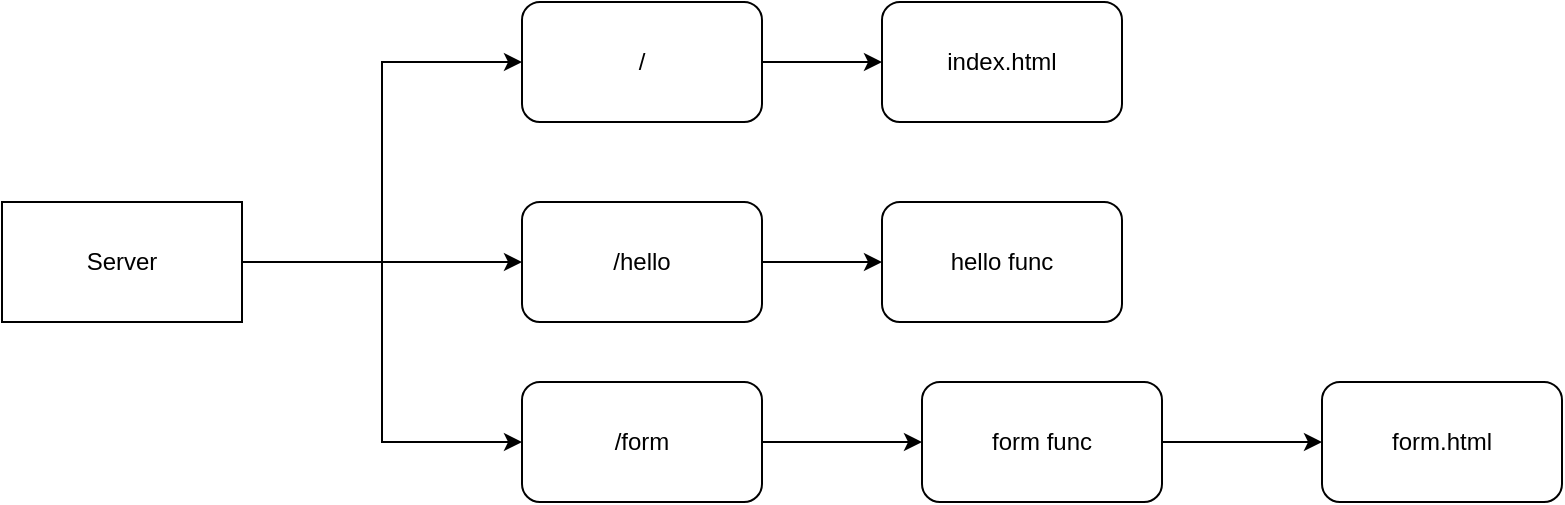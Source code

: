 <mxfile version="24.6.4" type="device">
  <diagram name="Page-1" id="gMhwIMAEgtmWgPmlkId8">
    <mxGraphModel dx="765" dy="690" grid="1" gridSize="10" guides="1" tooltips="1" connect="1" arrows="1" fold="1" page="1" pageScale="1" pageWidth="850" pageHeight="1100" math="0" shadow="0">
      <root>
        <mxCell id="0" />
        <mxCell id="1" parent="0" />
        <mxCell id="MRV8Bm1xCVtd3Ho0e4G7-6" style="edgeStyle=orthogonalEdgeStyle;rounded=0;orthogonalLoop=1;jettySize=auto;html=1;exitX=1;exitY=0.5;exitDx=0;exitDy=0;entryX=0;entryY=0.5;entryDx=0;entryDy=0;" edge="1" parent="1" source="MRV8Bm1xCVtd3Ho0e4G7-1" target="MRV8Bm1xCVtd3Ho0e4G7-4">
          <mxGeometry relative="1" as="geometry" />
        </mxCell>
        <mxCell id="MRV8Bm1xCVtd3Ho0e4G7-10" style="edgeStyle=orthogonalEdgeStyle;rounded=0;orthogonalLoop=1;jettySize=auto;html=1;exitX=1;exitY=0.5;exitDx=0;exitDy=0;entryX=0;entryY=0.5;entryDx=0;entryDy=0;" edge="1" parent="1" source="MRV8Bm1xCVtd3Ho0e4G7-1" target="MRV8Bm1xCVtd3Ho0e4G7-7">
          <mxGeometry relative="1" as="geometry" />
        </mxCell>
        <mxCell id="MRV8Bm1xCVtd3Ho0e4G7-13" style="edgeStyle=orthogonalEdgeStyle;rounded=0;orthogonalLoop=1;jettySize=auto;html=1;exitX=1;exitY=0.5;exitDx=0;exitDy=0;entryX=0;entryY=0.5;entryDx=0;entryDy=0;" edge="1" parent="1" source="MRV8Bm1xCVtd3Ho0e4G7-1" target="MRV8Bm1xCVtd3Ho0e4G7-3">
          <mxGeometry relative="1" as="geometry" />
        </mxCell>
        <mxCell id="MRV8Bm1xCVtd3Ho0e4G7-1" value="Server" style="rounded=0;whiteSpace=wrap;html=1;" vertex="1" parent="1">
          <mxGeometry x="40" y="280" width="120" height="60" as="geometry" />
        </mxCell>
        <mxCell id="MRV8Bm1xCVtd3Ho0e4G7-19" style="edgeStyle=orthogonalEdgeStyle;rounded=0;orthogonalLoop=1;jettySize=auto;html=1;exitX=1;exitY=0.5;exitDx=0;exitDy=0;" edge="1" parent="1" source="MRV8Bm1xCVtd3Ho0e4G7-3" target="MRV8Bm1xCVtd3Ho0e4G7-20">
          <mxGeometry relative="1" as="geometry">
            <mxPoint x="470" y="310" as="targetPoint" />
          </mxGeometry>
        </mxCell>
        <mxCell id="MRV8Bm1xCVtd3Ho0e4G7-3" value="/hello" style="rounded=1;whiteSpace=wrap;html=1;" vertex="1" parent="1">
          <mxGeometry x="300" y="280" width="120" height="60" as="geometry" />
        </mxCell>
        <mxCell id="MRV8Bm1xCVtd3Ho0e4G7-16" style="edgeStyle=orthogonalEdgeStyle;rounded=0;orthogonalLoop=1;jettySize=auto;html=1;exitX=1;exitY=0.5;exitDx=0;exitDy=0;" edge="1" parent="1" source="MRV8Bm1xCVtd3Ho0e4G7-4">
          <mxGeometry relative="1" as="geometry">
            <mxPoint x="480" y="210" as="targetPoint" />
          </mxGeometry>
        </mxCell>
        <mxCell id="MRV8Bm1xCVtd3Ho0e4G7-4" value="/" style="rounded=1;whiteSpace=wrap;html=1;" vertex="1" parent="1">
          <mxGeometry x="300" y="180" width="120" height="60" as="geometry" />
        </mxCell>
        <mxCell id="MRV8Bm1xCVtd3Ho0e4G7-22" value="" style="edgeStyle=orthogonalEdgeStyle;rounded=0;orthogonalLoop=1;jettySize=auto;html=1;" edge="1" parent="1" source="MRV8Bm1xCVtd3Ho0e4G7-7" target="MRV8Bm1xCVtd3Ho0e4G7-21">
          <mxGeometry relative="1" as="geometry" />
        </mxCell>
        <mxCell id="MRV8Bm1xCVtd3Ho0e4G7-7" value="/form" style="rounded=1;whiteSpace=wrap;html=1;" vertex="1" parent="1">
          <mxGeometry x="300" y="370" width="120" height="60" as="geometry" />
        </mxCell>
        <mxCell id="MRV8Bm1xCVtd3Ho0e4G7-17" value="index.html" style="rounded=1;whiteSpace=wrap;html=1;" vertex="1" parent="1">
          <mxGeometry x="480" y="180" width="120" height="60" as="geometry" />
        </mxCell>
        <mxCell id="MRV8Bm1xCVtd3Ho0e4G7-20" value="hello func" style="rounded=1;whiteSpace=wrap;html=1;" vertex="1" parent="1">
          <mxGeometry x="480" y="280" width="120" height="60" as="geometry" />
        </mxCell>
        <mxCell id="MRV8Bm1xCVtd3Ho0e4G7-24" value="" style="edgeStyle=orthogonalEdgeStyle;rounded=0;orthogonalLoop=1;jettySize=auto;html=1;" edge="1" parent="1" source="MRV8Bm1xCVtd3Ho0e4G7-21" target="MRV8Bm1xCVtd3Ho0e4G7-23">
          <mxGeometry relative="1" as="geometry" />
        </mxCell>
        <mxCell id="MRV8Bm1xCVtd3Ho0e4G7-21" value="form func" style="whiteSpace=wrap;html=1;rounded=1;" vertex="1" parent="1">
          <mxGeometry x="500" y="370" width="120" height="60" as="geometry" />
        </mxCell>
        <mxCell id="MRV8Bm1xCVtd3Ho0e4G7-23" value="form.html" style="whiteSpace=wrap;html=1;rounded=1;" vertex="1" parent="1">
          <mxGeometry x="700" y="370" width="120" height="60" as="geometry" />
        </mxCell>
      </root>
    </mxGraphModel>
  </diagram>
</mxfile>
